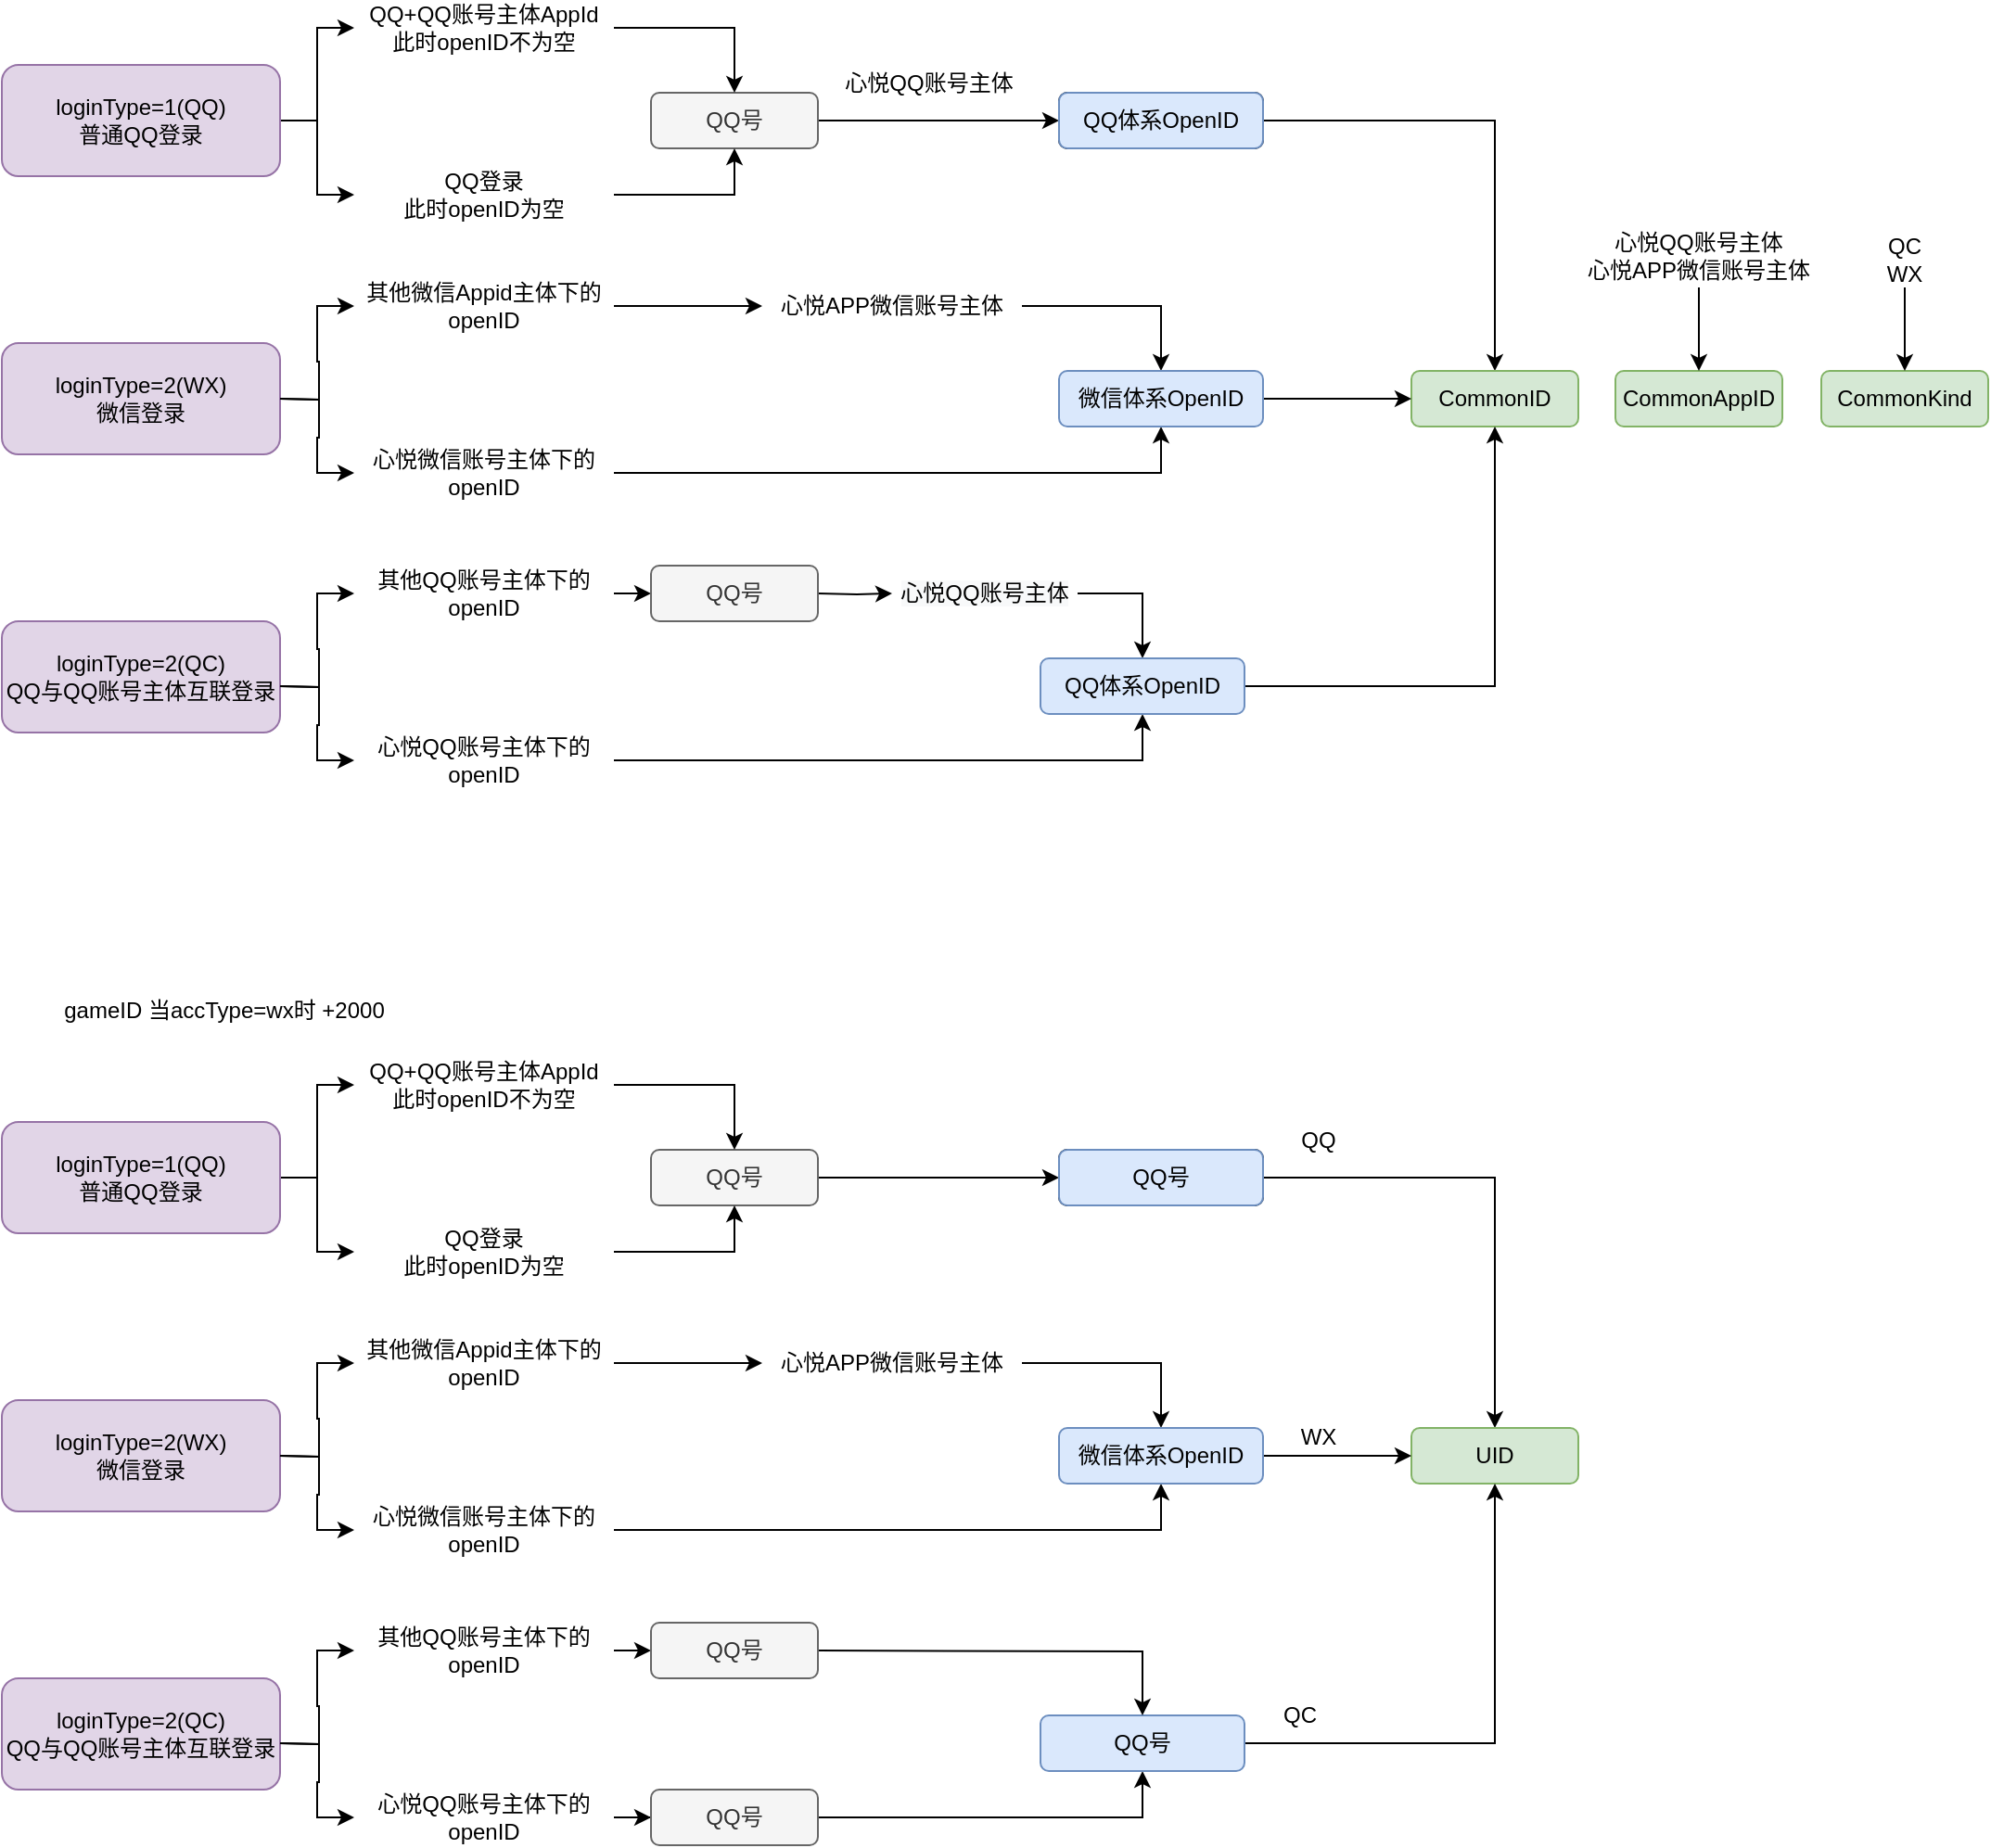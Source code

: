 <mxfile version="14.0.1" type="github">
  <diagram id="cE4s3qr2dzPUc8DZUsEM" name="第 1 页">
    <mxGraphModel dx="1422" dy="762" grid="1" gridSize="10" guides="1" tooltips="1" connect="1" arrows="1" fold="1" page="1" pageScale="1" pageWidth="827" pageHeight="1169" math="0" shadow="0">
      <root>
        <mxCell id="0" />
        <mxCell id="1" parent="0" />
        <mxCell id="cLgK5z_RN-ABzNowCWoc-12" style="edgeStyle=orthogonalEdgeStyle;rounded=0;orthogonalLoop=1;jettySize=auto;html=1;exitX=1;exitY=0.5;exitDx=0;exitDy=0;entryX=0;entryY=0.5;entryDx=0;entryDy=0;" edge="1" parent="1" source="cLgK5z_RN-ABzNowCWoc-1" target="cLgK5z_RN-ABzNowCWoc-5">
          <mxGeometry relative="1" as="geometry" />
        </mxCell>
        <mxCell id="cLgK5z_RN-ABzNowCWoc-13" style="edgeStyle=orthogonalEdgeStyle;rounded=0;orthogonalLoop=1;jettySize=auto;html=1;exitX=1;exitY=0.5;exitDx=0;exitDy=0;entryX=0;entryY=0.5;entryDx=0;entryDy=0;" edge="1" parent="1" source="cLgK5z_RN-ABzNowCWoc-1" target="cLgK5z_RN-ABzNowCWoc-6">
          <mxGeometry relative="1" as="geometry" />
        </mxCell>
        <mxCell id="cLgK5z_RN-ABzNowCWoc-1" value="loginType=1(QQ)&lt;br&gt;普通QQ登录" style="rounded=1;whiteSpace=wrap;html=1;fillColor=#e1d5e7;strokeColor=#9673a6;" vertex="1" parent="1">
          <mxGeometry x="70" y="120" width="150" height="60" as="geometry" />
        </mxCell>
        <mxCell id="cLgK5z_RN-ABzNowCWoc-2" value="loginType=2(WX)&lt;br&gt;微信登录" style="rounded=1;whiteSpace=wrap;html=1;fillColor=#e1d5e7;strokeColor=#9673a6;" vertex="1" parent="1">
          <mxGeometry x="70" y="270" width="150" height="60" as="geometry" />
        </mxCell>
        <mxCell id="cLgK5z_RN-ABzNowCWoc-3" value="loginType=2(QC)&lt;br&gt;QQ与QQ账号主体互联登录" style="rounded=1;whiteSpace=wrap;html=1;fillColor=#e1d5e7;strokeColor=#9673a6;" vertex="1" parent="1">
          <mxGeometry x="70" y="420" width="150" height="60" as="geometry" />
        </mxCell>
        <mxCell id="cLgK5z_RN-ABzNowCWoc-9" style="edgeStyle=orthogonalEdgeStyle;rounded=0;orthogonalLoop=1;jettySize=auto;html=1;exitX=1;exitY=0.5;exitDx=0;exitDy=0;" edge="1" parent="1" source="cLgK5z_RN-ABzNowCWoc-4" target="cLgK5z_RN-ABzNowCWoc-7">
          <mxGeometry relative="1" as="geometry">
            <Array as="points">
              <mxPoint x="600" y="150" />
              <mxPoint x="600" y="150" />
            </Array>
          </mxGeometry>
        </mxCell>
        <mxCell id="cLgK5z_RN-ABzNowCWoc-4" value="QQ号" style="rounded=1;whiteSpace=wrap;html=1;fillColor=#f5f5f5;strokeColor=#666666;fontColor=#333333;" vertex="1" parent="1">
          <mxGeometry x="420" y="135" width="90" height="30" as="geometry" />
        </mxCell>
        <mxCell id="cLgK5z_RN-ABzNowCWoc-14" style="edgeStyle=orthogonalEdgeStyle;rounded=0;orthogonalLoop=1;jettySize=auto;html=1;exitX=1;exitY=0.5;exitDx=0;exitDy=0;entryX=0.5;entryY=0;entryDx=0;entryDy=0;" edge="1" parent="1" source="cLgK5z_RN-ABzNowCWoc-5" target="cLgK5z_RN-ABzNowCWoc-4">
          <mxGeometry relative="1" as="geometry" />
        </mxCell>
        <mxCell id="cLgK5z_RN-ABzNowCWoc-5" value="QQ+QQ账号主体AppId&lt;br&gt;此时openID不为空" style="text;html=1;strokeColor=none;fillColor=none;align=center;verticalAlign=middle;whiteSpace=wrap;rounded=0;" vertex="1" parent="1">
          <mxGeometry x="260" y="90" width="140" height="20" as="geometry" />
        </mxCell>
        <mxCell id="cLgK5z_RN-ABzNowCWoc-15" style="edgeStyle=orthogonalEdgeStyle;rounded=0;orthogonalLoop=1;jettySize=auto;html=1;exitX=1;exitY=0.5;exitDx=0;exitDy=0;" edge="1" parent="1" source="cLgK5z_RN-ABzNowCWoc-6" target="cLgK5z_RN-ABzNowCWoc-4">
          <mxGeometry relative="1" as="geometry" />
        </mxCell>
        <mxCell id="cLgK5z_RN-ABzNowCWoc-6" value="QQ登录&lt;br&gt;此时openID为空" style="text;html=1;strokeColor=none;fillColor=none;align=center;verticalAlign=middle;whiteSpace=wrap;rounded=0;" vertex="1" parent="1">
          <mxGeometry x="260" y="180" width="140" height="20" as="geometry" />
        </mxCell>
        <mxCell id="cLgK5z_RN-ABzNowCWoc-18" style="edgeStyle=orthogonalEdgeStyle;rounded=0;orthogonalLoop=1;jettySize=auto;html=1;exitX=1;exitY=0.5;exitDx=0;exitDy=0;entryX=0.5;entryY=0;entryDx=0;entryDy=0;" edge="1" parent="1" source="cLgK5z_RN-ABzNowCWoc-7" target="cLgK5z_RN-ABzNowCWoc-16">
          <mxGeometry relative="1" as="geometry" />
        </mxCell>
        <mxCell id="cLgK5z_RN-ABzNowCWoc-7" value="QQ体系OpenID" style="rounded=1;whiteSpace=wrap;html=1;" vertex="1" parent="1">
          <mxGeometry x="640" y="135" width="110" height="30" as="geometry" />
        </mxCell>
        <mxCell id="cLgK5z_RN-ABzNowCWoc-10" value="心悦QQ账号主体" style="text;html=1;strokeColor=none;fillColor=none;align=center;verticalAlign=middle;whiteSpace=wrap;rounded=0;" vertex="1" parent="1">
          <mxGeometry x="520" y="120" width="100" height="20" as="geometry" />
        </mxCell>
        <mxCell id="cLgK5z_RN-ABzNowCWoc-16" value="CommonID" style="rounded=1;whiteSpace=wrap;html=1;fillColor=#d5e8d4;strokeColor=#82b366;" vertex="1" parent="1">
          <mxGeometry x="830" y="285" width="90" height="30" as="geometry" />
        </mxCell>
        <mxCell id="cLgK5z_RN-ABzNowCWoc-17" value="CommonAppID" style="rounded=1;whiteSpace=wrap;html=1;fillColor=#d5e8d4;strokeColor=#82b366;" vertex="1" parent="1">
          <mxGeometry x="940" y="285" width="90" height="30" as="geometry" />
        </mxCell>
        <mxCell id="cLgK5z_RN-ABzNowCWoc-19" value="CommonKind" style="rounded=1;whiteSpace=wrap;html=1;fillColor=#d5e8d4;strokeColor=#82b366;" vertex="1" parent="1">
          <mxGeometry x="1051" y="285" width="90" height="30" as="geometry" />
        </mxCell>
        <mxCell id="cLgK5z_RN-ABzNowCWoc-23" style="edgeStyle=orthogonalEdgeStyle;rounded=0;orthogonalLoop=1;jettySize=auto;html=1;exitX=1;exitY=0.5;exitDx=0;exitDy=0;entryX=0;entryY=0.5;entryDx=0;entryDy=0;" edge="1" parent="1" target="cLgK5z_RN-ABzNowCWoc-28">
          <mxGeometry relative="1" as="geometry">
            <mxPoint x="220" y="300" as="sourcePoint" />
          </mxGeometry>
        </mxCell>
        <mxCell id="cLgK5z_RN-ABzNowCWoc-24" style="edgeStyle=orthogonalEdgeStyle;rounded=0;orthogonalLoop=1;jettySize=auto;html=1;exitX=1;exitY=0.5;exitDx=0;exitDy=0;entryX=0;entryY=0.5;entryDx=0;entryDy=0;" edge="1" parent="1" target="cLgK5z_RN-ABzNowCWoc-30">
          <mxGeometry relative="1" as="geometry">
            <mxPoint x="220" y="300" as="sourcePoint" />
          </mxGeometry>
        </mxCell>
        <mxCell id="cLgK5z_RN-ABzNowCWoc-44" style="edgeStyle=orthogonalEdgeStyle;rounded=0;orthogonalLoop=1;jettySize=auto;html=1;exitX=1;exitY=0.5;exitDx=0;exitDy=0;entryX=0.5;entryY=0;entryDx=0;entryDy=0;" edge="1" parent="1" source="cLgK5z_RN-ABzNowCWoc-32" target="cLgK5z_RN-ABzNowCWoc-31">
          <mxGeometry relative="1" as="geometry">
            <Array as="points">
              <mxPoint x="695" y="250" />
            </Array>
          </mxGeometry>
        </mxCell>
        <mxCell id="cLgK5z_RN-ABzNowCWoc-28" value="其他微信Appid主体下的openID" style="text;html=1;strokeColor=none;fillColor=none;align=center;verticalAlign=middle;whiteSpace=wrap;rounded=0;" vertex="1" parent="1">
          <mxGeometry x="260" y="240" width="140" height="20" as="geometry" />
        </mxCell>
        <mxCell id="cLgK5z_RN-ABzNowCWoc-29" style="edgeStyle=orthogonalEdgeStyle;rounded=0;orthogonalLoop=1;jettySize=auto;html=1;exitX=1;exitY=0.5;exitDx=0;exitDy=0;entryX=0.5;entryY=1;entryDx=0;entryDy=0;" edge="1" parent="1" source="cLgK5z_RN-ABzNowCWoc-30" target="cLgK5z_RN-ABzNowCWoc-31">
          <mxGeometry relative="1" as="geometry">
            <mxPoint x="465" y="315" as="targetPoint" />
          </mxGeometry>
        </mxCell>
        <mxCell id="cLgK5z_RN-ABzNowCWoc-30" value="心悦微信账号主体下的openID" style="text;html=1;strokeColor=none;fillColor=none;align=center;verticalAlign=middle;whiteSpace=wrap;rounded=0;" vertex="1" parent="1">
          <mxGeometry x="260" y="330" width="140" height="20" as="geometry" />
        </mxCell>
        <mxCell id="cLgK5z_RN-ABzNowCWoc-33" style="edgeStyle=orthogonalEdgeStyle;rounded=0;orthogonalLoop=1;jettySize=auto;html=1;exitX=1;exitY=0.5;exitDx=0;exitDy=0;" edge="1" parent="1" source="cLgK5z_RN-ABzNowCWoc-31" target="cLgK5z_RN-ABzNowCWoc-16">
          <mxGeometry relative="1" as="geometry" />
        </mxCell>
        <mxCell id="cLgK5z_RN-ABzNowCWoc-31" value="微信体系OpenID" style="rounded=1;whiteSpace=wrap;html=1;fillColor=#dae8fc;strokeColor=#6c8ebf;" vertex="1" parent="1">
          <mxGeometry x="640" y="285" width="110" height="30" as="geometry" />
        </mxCell>
        <mxCell id="cLgK5z_RN-ABzNowCWoc-34" style="edgeStyle=orthogonalEdgeStyle;rounded=0;orthogonalLoop=1;jettySize=auto;html=1;exitX=1;exitY=0.5;exitDx=0;exitDy=0;entryX=0;entryY=0.5;entryDx=0;entryDy=0;" edge="1" parent="1" target="cLgK5z_RN-ABzNowCWoc-39">
          <mxGeometry relative="1" as="geometry">
            <mxPoint x="220" y="455" as="sourcePoint" />
          </mxGeometry>
        </mxCell>
        <mxCell id="cLgK5z_RN-ABzNowCWoc-35" style="edgeStyle=orthogonalEdgeStyle;rounded=0;orthogonalLoop=1;jettySize=auto;html=1;exitX=1;exitY=0.5;exitDx=0;exitDy=0;entryX=0;entryY=0.5;entryDx=0;entryDy=0;" edge="1" parent="1" target="cLgK5z_RN-ABzNowCWoc-41">
          <mxGeometry relative="1" as="geometry">
            <mxPoint x="220" y="455" as="sourcePoint" />
          </mxGeometry>
        </mxCell>
        <mxCell id="cLgK5z_RN-ABzNowCWoc-39" value="其他QQ账号主体下的&lt;br&gt;openID" style="text;html=1;strokeColor=none;fillColor=none;align=center;verticalAlign=middle;whiteSpace=wrap;rounded=0;" vertex="1" parent="1">
          <mxGeometry x="260" y="395" width="140" height="20" as="geometry" />
        </mxCell>
        <mxCell id="cLgK5z_RN-ABzNowCWoc-41" value="心悦QQ账号主体下的openID" style="text;html=1;strokeColor=none;fillColor=none;align=center;verticalAlign=middle;whiteSpace=wrap;rounded=0;" vertex="1" parent="1">
          <mxGeometry x="260" y="485" width="140" height="20" as="geometry" />
        </mxCell>
        <mxCell id="cLgK5z_RN-ABzNowCWoc-32" value="心悦APP微信账号主体" style="text;html=1;strokeColor=none;fillColor=none;align=center;verticalAlign=middle;whiteSpace=wrap;rounded=0;" vertex="1" parent="1">
          <mxGeometry x="480" y="240" width="140" height="20" as="geometry" />
        </mxCell>
        <mxCell id="cLgK5z_RN-ABzNowCWoc-45" style="edgeStyle=orthogonalEdgeStyle;rounded=0;orthogonalLoop=1;jettySize=auto;html=1;exitX=1;exitY=0.5;exitDx=0;exitDy=0;entryX=0;entryY=0.5;entryDx=0;entryDy=0;" edge="1" parent="1" source="cLgK5z_RN-ABzNowCWoc-28" target="cLgK5z_RN-ABzNowCWoc-32">
          <mxGeometry relative="1" as="geometry">
            <mxPoint x="400" y="250" as="sourcePoint" />
            <mxPoint x="695" y="285" as="targetPoint" />
            <Array as="points" />
          </mxGeometry>
        </mxCell>
        <mxCell id="cLgK5z_RN-ABzNowCWoc-46" style="edgeStyle=orthogonalEdgeStyle;rounded=0;orthogonalLoop=1;jettySize=auto;html=1;exitX=1;exitY=0.5;exitDx=0;exitDy=0;entryX=0.5;entryY=0;entryDx=0;entryDy=0;" edge="1" parent="1" source="cLgK5z_RN-ABzNowCWoc-52" target="cLgK5z_RN-ABzNowCWoc-48">
          <mxGeometry relative="1" as="geometry">
            <Array as="points">
              <mxPoint x="685" y="405" />
            </Array>
          </mxGeometry>
        </mxCell>
        <mxCell id="cLgK5z_RN-ABzNowCWoc-51" value="&lt;span style=&quot;color: rgba(0 , 0 , 0 , 0) ; font-family: monospace ; font-size: 0px ; background-color: rgb(248 , 249 , 250)&quot;&gt;%3CmxGraphModel%3E%3Croot%3E%3CmxCell%20id%3D%220%22%2F%3E%3CmxCell%20id%3D%221%22%20parent%3D%220%22%2F%3E%3CmxCell%20id%3D%222%22%20value%3D%22%E5%BF%83%E6%82%A6QQ%E8%B4%A6%E5%8F%B7%E4%B8%BB%E4%BD%93101484782%22%20style%3D%22text%3Bhtml%3D1%3BstrokeColor%3Dnone%3BfillColor%3Dnone%3Balign%3Dcenter%3BverticalAlign%3Dmiddle%3BwhiteSpace%3Dwrap%3Brounded%3D0%3B%22%20vertex%3D%221%22%20parent%3D%221%22%3E%3CmxGeometry%20x%3D%22520%22%20y%3D%22120%22%20width%3D%22100%22%20height%3D%2220%22%20as%3D%22geometry%22%2F%3E%3C%2FmxCell%3E%3C%2Froot%3E%3C%2FmxGraphModel%3E&lt;/span&gt;&lt;span style=&quot;color: rgba(0 , 0 , 0 , 0) ; font-family: monospace ; font-size: 0px ; background-color: rgb(248 , 249 , 250)&quot;&gt;%3CmxGraphModel%3E%3Croot%3E%3CmxCell%20id%3D%220%22%2F%3E%3CmxCell%20id%3D%221%22%20parent%3D%220%22%2F%3E%3CmxCell%20id%3D%222%22%20value%3D%22%E5%BF%83%E6%82%A6QQ%E8%B4%A6%E5%8F%B7%E4%B8%BB%E4%BD%93101484782%22%20style%3D%22text%3Bhtml%3D1%3BstrokeColor%3Dnone%3BfillColor%3Dnone%3Balign%3Dcenter%3BverticalAlign%3Dmiddle%3BwhiteSpace%3Dwrap%3Brounded%3D0%3B%22%20vertex%3D%221%22%20parent%3D%221%22%3E%3CmxGeometry%20x%3D%22520%22%20y%3D%22120%22%20width%3D%22100%22%20height%3D%2220%22%20as%3D%22geometry%22%2F%3E%3C%2FmxCell%3E%3C%2Froot%3E%3C%2FmxGraphModel%3E&lt;/span&gt;" style="edgeLabel;html=1;align=center;verticalAlign=middle;resizable=0;points=[];" vertex="1" connectable="0" parent="cLgK5z_RN-ABzNowCWoc-46">
          <mxGeometry x="-0.254" y="-1" relative="1" as="geometry">
            <mxPoint as="offset" />
          </mxGeometry>
        </mxCell>
        <mxCell id="cLgK5z_RN-ABzNowCWoc-47" style="edgeStyle=orthogonalEdgeStyle;rounded=0;orthogonalLoop=1;jettySize=auto;html=1;entryX=0.5;entryY=1;entryDx=0;entryDy=0;" edge="1" parent="1" target="cLgK5z_RN-ABzNowCWoc-48" source="cLgK5z_RN-ABzNowCWoc-41">
          <mxGeometry relative="1" as="geometry">
            <mxPoint x="430" y="490" as="sourcePoint" />
            <mxPoint x="455" y="470" as="targetPoint" />
          </mxGeometry>
        </mxCell>
        <mxCell id="cLgK5z_RN-ABzNowCWoc-56" style="edgeStyle=orthogonalEdgeStyle;rounded=0;orthogonalLoop=1;jettySize=auto;html=1;exitX=1;exitY=0.5;exitDx=0;exitDy=0;" edge="1" parent="1" source="cLgK5z_RN-ABzNowCWoc-48" target="cLgK5z_RN-ABzNowCWoc-16">
          <mxGeometry relative="1" as="geometry" />
        </mxCell>
        <mxCell id="cLgK5z_RN-ABzNowCWoc-48" value="QQ体系OpenID" style="rounded=1;whiteSpace=wrap;html=1;fillColor=#dae8fc;strokeColor=#6c8ebf;" vertex="1" parent="1">
          <mxGeometry x="630" y="440" width="110" height="30" as="geometry" />
        </mxCell>
        <mxCell id="cLgK5z_RN-ABzNowCWoc-50" style="edgeStyle=orthogonalEdgeStyle;rounded=0;orthogonalLoop=1;jettySize=auto;html=1;entryX=0;entryY=0.5;entryDx=0;entryDy=0;exitX=1;exitY=0.5;exitDx=0;exitDy=0;" edge="1" parent="1" source="cLgK5z_RN-ABzNowCWoc-39">
          <mxGeometry relative="1" as="geometry">
            <mxPoint x="430" y="410" as="sourcePoint" />
            <mxPoint x="420" y="405" as="targetPoint" />
            <Array as="points" />
          </mxGeometry>
        </mxCell>
        <mxCell id="cLgK5z_RN-ABzNowCWoc-52" value="&lt;span style=&quot;color: rgb(0 , 0 , 0) ; font-family: &amp;#34;helvetica&amp;#34; ; font-size: 12px ; font-style: normal ; font-weight: 400 ; letter-spacing: normal ; text-indent: 0px ; text-transform: none ; word-spacing: 0px ; background-color: rgb(248 , 249 , 250) ; display: inline ; float: none&quot;&gt;心悦QQ账号主体&lt;/span&gt;" style="text;whiteSpace=wrap;html=1;align=center;verticalAlign=middle;" vertex="1" parent="1">
          <mxGeometry x="550" y="395" width="100" height="20" as="geometry" />
        </mxCell>
        <mxCell id="cLgK5z_RN-ABzNowCWoc-53" style="edgeStyle=orthogonalEdgeStyle;rounded=0;orthogonalLoop=1;jettySize=auto;html=1;exitX=1;exitY=0.5;exitDx=0;exitDy=0;entryX=0;entryY=0.5;entryDx=0;entryDy=0;" edge="1" parent="1" target="cLgK5z_RN-ABzNowCWoc-52">
          <mxGeometry relative="1" as="geometry">
            <Array as="points" />
            <mxPoint x="510" y="405" as="sourcePoint" />
            <mxPoint x="685" y="440" as="targetPoint" />
          </mxGeometry>
        </mxCell>
        <mxCell id="cLgK5z_RN-ABzNowCWoc-54" value="&lt;span style=&quot;color: rgba(0 , 0 , 0 , 0) ; font-family: monospace ; font-size: 0px ; background-color: rgb(248 , 249 , 250)&quot;&gt;%3CmxGraphModel%3E%3Croot%3E%3CmxCell%20id%3D%220%22%2F%3E%3CmxCell%20id%3D%221%22%20parent%3D%220%22%2F%3E%3CmxCell%20id%3D%222%22%20value%3D%22%E5%BF%83%E6%82%A6QQ%E8%B4%A6%E5%8F%B7%E4%B8%BB%E4%BD%93101484782%22%20style%3D%22text%3Bhtml%3D1%3BstrokeColor%3Dnone%3BfillColor%3Dnone%3Balign%3Dcenter%3BverticalAlign%3Dmiddle%3BwhiteSpace%3Dwrap%3Brounded%3D0%3B%22%20vertex%3D%221%22%20parent%3D%221%22%3E%3CmxGeometry%20x%3D%22520%22%20y%3D%22120%22%20width%3D%22100%22%20height%3D%2220%22%20as%3D%22geometry%22%2F%3E%3C%2FmxCell%3E%3C%2Froot%3E%3C%2FmxGraphModel%3E&lt;/span&gt;&lt;span style=&quot;color: rgba(0 , 0 , 0 , 0) ; font-family: monospace ; font-size: 0px ; background-color: rgb(248 , 249 , 250)&quot;&gt;%3CmxGraphModel%3E%3Croot%3E%3CmxCell%20id%3D%220%22%2F%3E%3CmxCell%20id%3D%221%22%20parent%3D%220%22%2F%3E%3CmxCell%20id%3D%222%22%20value%3D%22%E5%BF%83%E6%82%A6QQ%E8%B4%A6%E5%8F%B7%E4%B8%BB%E4%BD%93101484782%22%20style%3D%22text%3Bhtml%3D1%3BstrokeColor%3Dnone%3BfillColor%3Dnone%3Balign%3Dcenter%3BverticalAlign%3Dmiddle%3BwhiteSpace%3Dwrap%3Brounded%3D0%3B%22%20vertex%3D%221%22%20parent%3D%221%22%3E%3CmxGeometry%20x%3D%22520%22%20y%3D%22120%22%20width%3D%22100%22%20height%3D%2220%22%20as%3D%22geometry%22%2F%3E%3C%2FmxCell%3E%3C%2Froot%3E%3C%2FmxGraphModel%3E&lt;/span&gt;" style="edgeLabel;html=1;align=center;verticalAlign=middle;resizable=0;points=[];" vertex="1" connectable="0" parent="cLgK5z_RN-ABzNowCWoc-53">
          <mxGeometry x="-0.254" y="-1" relative="1" as="geometry">
            <mxPoint as="offset" />
          </mxGeometry>
        </mxCell>
        <mxCell id="cLgK5z_RN-ABzNowCWoc-55" value="QQ号" style="rounded=1;whiteSpace=wrap;html=1;fillColor=#f5f5f5;strokeColor=#666666;fontColor=#333333;" vertex="1" parent="1">
          <mxGeometry x="420" y="390" width="90" height="30" as="geometry" />
        </mxCell>
        <mxCell id="cLgK5z_RN-ABzNowCWoc-59" style="edgeStyle=orthogonalEdgeStyle;rounded=0;orthogonalLoop=1;jettySize=auto;html=1;exitX=0.5;exitY=1;exitDx=0;exitDy=0;entryX=0.5;entryY=0;entryDx=0;entryDy=0;" edge="1" parent="1" source="cLgK5z_RN-ABzNowCWoc-57" target="cLgK5z_RN-ABzNowCWoc-17">
          <mxGeometry relative="1" as="geometry" />
        </mxCell>
        <mxCell id="cLgK5z_RN-ABzNowCWoc-57" value="心悦QQ账号主体&lt;br&gt;心悦APP微信账号主体" style="text;html=1;strokeColor=none;fillColor=none;align=center;verticalAlign=middle;whiteSpace=wrap;rounded=0;" vertex="1" parent="1">
          <mxGeometry x="915" y="205" width="140" height="35" as="geometry" />
        </mxCell>
        <mxCell id="cLgK5z_RN-ABzNowCWoc-60" style="edgeStyle=orthogonalEdgeStyle;rounded=0;orthogonalLoop=1;jettySize=auto;html=1;exitX=0.5;exitY=1;exitDx=0;exitDy=0;" edge="1" parent="1" source="cLgK5z_RN-ABzNowCWoc-58" target="cLgK5z_RN-ABzNowCWoc-19">
          <mxGeometry relative="1" as="geometry" />
        </mxCell>
        <mxCell id="cLgK5z_RN-ABzNowCWoc-58" value="QC&lt;br&gt;WX" style="text;html=1;strokeColor=none;fillColor=none;align=center;verticalAlign=middle;whiteSpace=wrap;rounded=0;" vertex="1" parent="1">
          <mxGeometry x="1064" y="210" width="64" height="30" as="geometry" />
        </mxCell>
        <mxCell id="cLgK5z_RN-ABzNowCWoc-61" value="QQ体系OpenID" style="rounded=1;whiteSpace=wrap;html=1;fillColor=#dae8fc;strokeColor=#6c8ebf;" vertex="1" parent="1">
          <mxGeometry x="640" y="135" width="110" height="30" as="geometry" />
        </mxCell>
        <mxCell id="cLgK5z_RN-ABzNowCWoc-64" value="gameID 当accType=wx时 +2000&lt;br&gt;" style="text;html=1;strokeColor=none;fillColor=none;align=center;verticalAlign=middle;whiteSpace=wrap;rounded=0;" vertex="1" parent="1">
          <mxGeometry x="90" y="620" width="200" height="20" as="geometry" />
        </mxCell>
        <mxCell id="cLgK5z_RN-ABzNowCWoc-65" style="edgeStyle=orthogonalEdgeStyle;rounded=0;orthogonalLoop=1;jettySize=auto;html=1;exitX=1;exitY=0.5;exitDx=0;exitDy=0;entryX=0;entryY=0.5;entryDx=0;entryDy=0;" edge="1" parent="1" source="cLgK5z_RN-ABzNowCWoc-67" target="cLgK5z_RN-ABzNowCWoc-73">
          <mxGeometry relative="1" as="geometry" />
        </mxCell>
        <mxCell id="cLgK5z_RN-ABzNowCWoc-66" style="edgeStyle=orthogonalEdgeStyle;rounded=0;orthogonalLoop=1;jettySize=auto;html=1;exitX=1;exitY=0.5;exitDx=0;exitDy=0;entryX=0;entryY=0.5;entryDx=0;entryDy=0;" edge="1" parent="1" source="cLgK5z_RN-ABzNowCWoc-67" target="cLgK5z_RN-ABzNowCWoc-75">
          <mxGeometry relative="1" as="geometry" />
        </mxCell>
        <mxCell id="cLgK5z_RN-ABzNowCWoc-67" value="loginType=1(QQ)&lt;br&gt;普通QQ登录" style="rounded=1;whiteSpace=wrap;html=1;fillColor=#e1d5e7;strokeColor=#9673a6;" vertex="1" parent="1">
          <mxGeometry x="70" y="690" width="150" height="60" as="geometry" />
        </mxCell>
        <mxCell id="cLgK5z_RN-ABzNowCWoc-68" value="loginType=2(WX)&lt;br&gt;微信登录" style="rounded=1;whiteSpace=wrap;html=1;fillColor=#e1d5e7;strokeColor=#9673a6;" vertex="1" parent="1">
          <mxGeometry x="70" y="840" width="150" height="60" as="geometry" />
        </mxCell>
        <mxCell id="cLgK5z_RN-ABzNowCWoc-69" value="loginType=2(QC)&lt;br&gt;QQ与QQ账号主体互联登录" style="rounded=1;whiteSpace=wrap;html=1;fillColor=#e1d5e7;strokeColor=#9673a6;" vertex="1" parent="1">
          <mxGeometry x="70" y="990" width="150" height="60" as="geometry" />
        </mxCell>
        <mxCell id="cLgK5z_RN-ABzNowCWoc-70" style="edgeStyle=orthogonalEdgeStyle;rounded=0;orthogonalLoop=1;jettySize=auto;html=1;exitX=1;exitY=0.5;exitDx=0;exitDy=0;" edge="1" parent="1" source="cLgK5z_RN-ABzNowCWoc-71" target="cLgK5z_RN-ABzNowCWoc-77">
          <mxGeometry relative="1" as="geometry">
            <Array as="points">
              <mxPoint x="600" y="720" />
              <mxPoint x="600" y="720" />
            </Array>
          </mxGeometry>
        </mxCell>
        <mxCell id="cLgK5z_RN-ABzNowCWoc-71" value="QQ号" style="rounded=1;whiteSpace=wrap;html=1;fillColor=#f5f5f5;strokeColor=#666666;fontColor=#333333;" vertex="1" parent="1">
          <mxGeometry x="420" y="705" width="90" height="30" as="geometry" />
        </mxCell>
        <mxCell id="cLgK5z_RN-ABzNowCWoc-72" style="edgeStyle=orthogonalEdgeStyle;rounded=0;orthogonalLoop=1;jettySize=auto;html=1;exitX=1;exitY=0.5;exitDx=0;exitDy=0;entryX=0.5;entryY=0;entryDx=0;entryDy=0;" edge="1" parent="1" source="cLgK5z_RN-ABzNowCWoc-73" target="cLgK5z_RN-ABzNowCWoc-71">
          <mxGeometry relative="1" as="geometry" />
        </mxCell>
        <mxCell id="cLgK5z_RN-ABzNowCWoc-73" value="QQ+QQ账号主体AppId&lt;br&gt;此时openID不为空" style="text;html=1;strokeColor=none;fillColor=none;align=center;verticalAlign=middle;whiteSpace=wrap;rounded=0;" vertex="1" parent="1">
          <mxGeometry x="260" y="660" width="140" height="20" as="geometry" />
        </mxCell>
        <mxCell id="cLgK5z_RN-ABzNowCWoc-74" style="edgeStyle=orthogonalEdgeStyle;rounded=0;orthogonalLoop=1;jettySize=auto;html=1;exitX=1;exitY=0.5;exitDx=0;exitDy=0;" edge="1" parent="1" source="cLgK5z_RN-ABzNowCWoc-75" target="cLgK5z_RN-ABzNowCWoc-71">
          <mxGeometry relative="1" as="geometry" />
        </mxCell>
        <mxCell id="cLgK5z_RN-ABzNowCWoc-75" value="QQ登录&lt;br&gt;此时openID为空" style="text;html=1;strokeColor=none;fillColor=none;align=center;verticalAlign=middle;whiteSpace=wrap;rounded=0;" vertex="1" parent="1">
          <mxGeometry x="260" y="750" width="140" height="20" as="geometry" />
        </mxCell>
        <mxCell id="cLgK5z_RN-ABzNowCWoc-76" style="edgeStyle=orthogonalEdgeStyle;rounded=0;orthogonalLoop=1;jettySize=auto;html=1;exitX=1;exitY=0.5;exitDx=0;exitDy=0;entryX=0.5;entryY=0;entryDx=0;entryDy=0;" edge="1" parent="1" source="cLgK5z_RN-ABzNowCWoc-77" target="cLgK5z_RN-ABzNowCWoc-79">
          <mxGeometry relative="1" as="geometry" />
        </mxCell>
        <mxCell id="cLgK5z_RN-ABzNowCWoc-77" value="QQ体系OpenID" style="rounded=1;whiteSpace=wrap;html=1;" vertex="1" parent="1">
          <mxGeometry x="640" y="705" width="110" height="30" as="geometry" />
        </mxCell>
        <mxCell id="cLgK5z_RN-ABzNowCWoc-79" value="UID" style="rounded=1;whiteSpace=wrap;html=1;fillColor=#d5e8d4;strokeColor=#82b366;" vertex="1" parent="1">
          <mxGeometry x="830" y="855" width="90" height="30" as="geometry" />
        </mxCell>
        <mxCell id="cLgK5z_RN-ABzNowCWoc-82" style="edgeStyle=orthogonalEdgeStyle;rounded=0;orthogonalLoop=1;jettySize=auto;html=1;exitX=1;exitY=0.5;exitDx=0;exitDy=0;entryX=0;entryY=0.5;entryDx=0;entryDy=0;" edge="1" parent="1" target="cLgK5z_RN-ABzNowCWoc-85">
          <mxGeometry relative="1" as="geometry">
            <mxPoint x="220" y="870" as="sourcePoint" />
          </mxGeometry>
        </mxCell>
        <mxCell id="cLgK5z_RN-ABzNowCWoc-83" style="edgeStyle=orthogonalEdgeStyle;rounded=0;orthogonalLoop=1;jettySize=auto;html=1;exitX=1;exitY=0.5;exitDx=0;exitDy=0;entryX=0;entryY=0.5;entryDx=0;entryDy=0;" edge="1" parent="1" target="cLgK5z_RN-ABzNowCWoc-87">
          <mxGeometry relative="1" as="geometry">
            <mxPoint x="220" y="870" as="sourcePoint" />
          </mxGeometry>
        </mxCell>
        <mxCell id="cLgK5z_RN-ABzNowCWoc-84" style="edgeStyle=orthogonalEdgeStyle;rounded=0;orthogonalLoop=1;jettySize=auto;html=1;exitX=1;exitY=0.5;exitDx=0;exitDy=0;entryX=0.5;entryY=0;entryDx=0;entryDy=0;" edge="1" parent="1" source="cLgK5z_RN-ABzNowCWoc-94" target="cLgK5z_RN-ABzNowCWoc-89">
          <mxGeometry relative="1" as="geometry">
            <Array as="points">
              <mxPoint x="695" y="820" />
            </Array>
          </mxGeometry>
        </mxCell>
        <mxCell id="cLgK5z_RN-ABzNowCWoc-85" value="其他微信Appid主体下的openID" style="text;html=1;strokeColor=none;fillColor=none;align=center;verticalAlign=middle;whiteSpace=wrap;rounded=0;" vertex="1" parent="1">
          <mxGeometry x="260" y="810" width="140" height="20" as="geometry" />
        </mxCell>
        <mxCell id="cLgK5z_RN-ABzNowCWoc-86" style="edgeStyle=orthogonalEdgeStyle;rounded=0;orthogonalLoop=1;jettySize=auto;html=1;exitX=1;exitY=0.5;exitDx=0;exitDy=0;entryX=0.5;entryY=1;entryDx=0;entryDy=0;" edge="1" parent="1" source="cLgK5z_RN-ABzNowCWoc-87" target="cLgK5z_RN-ABzNowCWoc-89">
          <mxGeometry relative="1" as="geometry">
            <mxPoint x="465" y="885" as="targetPoint" />
          </mxGeometry>
        </mxCell>
        <mxCell id="cLgK5z_RN-ABzNowCWoc-87" value="心悦微信账号主体下的openID" style="text;html=1;strokeColor=none;fillColor=none;align=center;verticalAlign=middle;whiteSpace=wrap;rounded=0;" vertex="1" parent="1">
          <mxGeometry x="260" y="900" width="140" height="20" as="geometry" />
        </mxCell>
        <mxCell id="cLgK5z_RN-ABzNowCWoc-88" style="edgeStyle=orthogonalEdgeStyle;rounded=0;orthogonalLoop=1;jettySize=auto;html=1;exitX=1;exitY=0.5;exitDx=0;exitDy=0;" edge="1" parent="1" source="cLgK5z_RN-ABzNowCWoc-89" target="cLgK5z_RN-ABzNowCWoc-79">
          <mxGeometry relative="1" as="geometry" />
        </mxCell>
        <mxCell id="cLgK5z_RN-ABzNowCWoc-89" value="微信体系OpenID" style="rounded=1;whiteSpace=wrap;html=1;fillColor=#dae8fc;strokeColor=#6c8ebf;" vertex="1" parent="1">
          <mxGeometry x="640" y="855" width="110" height="30" as="geometry" />
        </mxCell>
        <mxCell id="cLgK5z_RN-ABzNowCWoc-90" style="edgeStyle=orthogonalEdgeStyle;rounded=0;orthogonalLoop=1;jettySize=auto;html=1;exitX=1;exitY=0.5;exitDx=0;exitDy=0;entryX=0;entryY=0.5;entryDx=0;entryDy=0;" edge="1" parent="1" target="cLgK5z_RN-ABzNowCWoc-92">
          <mxGeometry relative="1" as="geometry">
            <mxPoint x="220" y="1025" as="sourcePoint" />
          </mxGeometry>
        </mxCell>
        <mxCell id="cLgK5z_RN-ABzNowCWoc-91" style="edgeStyle=orthogonalEdgeStyle;rounded=0;orthogonalLoop=1;jettySize=auto;html=1;exitX=1;exitY=0.5;exitDx=0;exitDy=0;entryX=0;entryY=0.5;entryDx=0;entryDy=0;" edge="1" parent="1" target="cLgK5z_RN-ABzNowCWoc-93">
          <mxGeometry relative="1" as="geometry">
            <mxPoint x="220" y="1025" as="sourcePoint" />
          </mxGeometry>
        </mxCell>
        <mxCell id="cLgK5z_RN-ABzNowCWoc-92" value="其他QQ账号主体下的&lt;br&gt;openID" style="text;html=1;strokeColor=none;fillColor=none;align=center;verticalAlign=middle;whiteSpace=wrap;rounded=0;" vertex="1" parent="1">
          <mxGeometry x="260" y="965" width="140" height="20" as="geometry" />
        </mxCell>
        <mxCell id="cLgK5z_RN-ABzNowCWoc-113" style="edgeStyle=orthogonalEdgeStyle;rounded=0;orthogonalLoop=1;jettySize=auto;html=1;exitX=1;exitY=0.5;exitDx=0;exitDy=0;" edge="1" parent="1" source="cLgK5z_RN-ABzNowCWoc-93" target="cLgK5z_RN-ABzNowCWoc-111">
          <mxGeometry relative="1" as="geometry" />
        </mxCell>
        <mxCell id="cLgK5z_RN-ABzNowCWoc-93" value="心悦QQ账号主体下的openID" style="text;html=1;strokeColor=none;fillColor=none;align=center;verticalAlign=middle;whiteSpace=wrap;rounded=0;" vertex="1" parent="1">
          <mxGeometry x="260" y="1055" width="140" height="20" as="geometry" />
        </mxCell>
        <mxCell id="cLgK5z_RN-ABzNowCWoc-94" value="心悦APP微信账号主体" style="text;html=1;strokeColor=none;fillColor=none;align=center;verticalAlign=middle;whiteSpace=wrap;rounded=0;" vertex="1" parent="1">
          <mxGeometry x="480" y="810" width="140" height="20" as="geometry" />
        </mxCell>
        <mxCell id="cLgK5z_RN-ABzNowCWoc-95" style="edgeStyle=orthogonalEdgeStyle;rounded=0;orthogonalLoop=1;jettySize=auto;html=1;exitX=1;exitY=0.5;exitDx=0;exitDy=0;entryX=0;entryY=0.5;entryDx=0;entryDy=0;" edge="1" parent="1" source="cLgK5z_RN-ABzNowCWoc-85" target="cLgK5z_RN-ABzNowCWoc-94">
          <mxGeometry relative="1" as="geometry">
            <mxPoint x="400" y="820" as="sourcePoint" />
            <mxPoint x="695" y="855" as="targetPoint" />
            <Array as="points" />
          </mxGeometry>
        </mxCell>
        <mxCell id="cLgK5z_RN-ABzNowCWoc-98" style="edgeStyle=orthogonalEdgeStyle;rounded=0;orthogonalLoop=1;jettySize=auto;html=1;entryX=0.5;entryY=1;entryDx=0;entryDy=0;" edge="1" parent="1" source="cLgK5z_RN-ABzNowCWoc-111" target="cLgK5z_RN-ABzNowCWoc-100">
          <mxGeometry relative="1" as="geometry">
            <mxPoint x="430" y="1060" as="sourcePoint" />
            <mxPoint x="455" y="1040" as="targetPoint" />
          </mxGeometry>
        </mxCell>
        <mxCell id="cLgK5z_RN-ABzNowCWoc-99" style="edgeStyle=orthogonalEdgeStyle;rounded=0;orthogonalLoop=1;jettySize=auto;html=1;exitX=1;exitY=0.5;exitDx=0;exitDy=0;" edge="1" parent="1" source="cLgK5z_RN-ABzNowCWoc-100" target="cLgK5z_RN-ABzNowCWoc-79">
          <mxGeometry relative="1" as="geometry" />
        </mxCell>
        <mxCell id="cLgK5z_RN-ABzNowCWoc-100" value="QQ号" style="rounded=1;whiteSpace=wrap;html=1;fillColor=#dae8fc;strokeColor=#6c8ebf;" vertex="1" parent="1">
          <mxGeometry x="630" y="1010" width="110" height="30" as="geometry" />
        </mxCell>
        <mxCell id="cLgK5z_RN-ABzNowCWoc-101" style="edgeStyle=orthogonalEdgeStyle;rounded=0;orthogonalLoop=1;jettySize=auto;html=1;entryX=0;entryY=0.5;entryDx=0;entryDy=0;exitX=1;exitY=0.5;exitDx=0;exitDy=0;" edge="1" parent="1" source="cLgK5z_RN-ABzNowCWoc-92">
          <mxGeometry relative="1" as="geometry">
            <mxPoint x="430" y="980" as="sourcePoint" />
            <mxPoint x="420" y="975" as="targetPoint" />
            <Array as="points" />
          </mxGeometry>
        </mxCell>
        <mxCell id="cLgK5z_RN-ABzNowCWoc-103" style="edgeStyle=orthogonalEdgeStyle;rounded=0;orthogonalLoop=1;jettySize=auto;html=1;exitX=1;exitY=0.5;exitDx=0;exitDy=0;" edge="1" parent="1" target="cLgK5z_RN-ABzNowCWoc-100">
          <mxGeometry relative="1" as="geometry">
            <Array as="points" />
            <mxPoint x="510" y="975" as="sourcePoint" />
            <mxPoint x="550" y="975" as="targetPoint" />
          </mxGeometry>
        </mxCell>
        <mxCell id="cLgK5z_RN-ABzNowCWoc-104" value="&lt;span style=&quot;color: rgba(0 , 0 , 0 , 0) ; font-family: monospace ; font-size: 0px ; background-color: rgb(248 , 249 , 250)&quot;&gt;%3CmxGraphModel%3E%3Croot%3E%3CmxCell%20id%3D%220%22%2F%3E%3CmxCell%20id%3D%221%22%20parent%3D%220%22%2F%3E%3CmxCell%20id%3D%222%22%20value%3D%22%E5%BF%83%E6%82%A6QQ%E8%B4%A6%E5%8F%B7%E4%B8%BB%E4%BD%93101484782%22%20style%3D%22text%3Bhtml%3D1%3BstrokeColor%3Dnone%3BfillColor%3Dnone%3Balign%3Dcenter%3BverticalAlign%3Dmiddle%3BwhiteSpace%3Dwrap%3Brounded%3D0%3B%22%20vertex%3D%221%22%20parent%3D%221%22%3E%3CmxGeometry%20x%3D%22520%22%20y%3D%22120%22%20width%3D%22100%22%20height%3D%2220%22%20as%3D%22geometry%22%2F%3E%3C%2FmxCell%3E%3C%2Froot%3E%3C%2FmxGraphModel%3E&lt;/span&gt;&lt;span style=&quot;color: rgba(0 , 0 , 0 , 0) ; font-family: monospace ; font-size: 0px ; background-color: rgb(248 , 249 , 250)&quot;&gt;%3CmxGraphModel%3E%3Croot%3E%3CmxCell%20id%3D%220%22%2F%3E%3CmxCell%20id%3D%221%22%20parent%3D%220%22%2F%3E%3CmxCell%20id%3D%222%22%20value%3D%22%E5%BF%83%E6%82%A6QQ%E8%B4%A6%E5%8F%B7%E4%B8%BB%E4%BD%93101484782%22%20style%3D%22text%3Bhtml%3D1%3BstrokeColor%3Dnone%3BfillColor%3Dnone%3Balign%3Dcenter%3BverticalAlign%3Dmiddle%3BwhiteSpace%3Dwrap%3Brounded%3D0%3B%22%20vertex%3D%221%22%20parent%3D%221%22%3E%3CmxGeometry%20x%3D%22520%22%20y%3D%22120%22%20width%3D%22100%22%20height%3D%2220%22%20as%3D%22geometry%22%2F%3E%3C%2FmxCell%3E%3C%2Froot%3E%3C%2FmxGraphModel%3E&lt;/span&gt;" style="edgeLabel;html=1;align=center;verticalAlign=middle;resizable=0;points=[];" vertex="1" connectable="0" parent="cLgK5z_RN-ABzNowCWoc-103">
          <mxGeometry x="-0.254" y="-1" relative="1" as="geometry">
            <mxPoint as="offset" />
          </mxGeometry>
        </mxCell>
        <mxCell id="cLgK5z_RN-ABzNowCWoc-105" value="QQ号" style="rounded=1;whiteSpace=wrap;html=1;fillColor=#f5f5f5;strokeColor=#666666;fontColor=#333333;" vertex="1" parent="1">
          <mxGeometry x="420" y="960" width="90" height="30" as="geometry" />
        </mxCell>
        <mxCell id="cLgK5z_RN-ABzNowCWoc-110" value="QQ号" style="rounded=1;whiteSpace=wrap;html=1;fillColor=#dae8fc;strokeColor=#6c8ebf;" vertex="1" parent="1">
          <mxGeometry x="640" y="705" width="110" height="30" as="geometry" />
        </mxCell>
        <mxCell id="cLgK5z_RN-ABzNowCWoc-111" value="QQ号" style="rounded=1;whiteSpace=wrap;html=1;fillColor=#f5f5f5;strokeColor=#666666;fontColor=#333333;" vertex="1" parent="1">
          <mxGeometry x="420" y="1050" width="90" height="30" as="geometry" />
        </mxCell>
        <mxCell id="cLgK5z_RN-ABzNowCWoc-114" value="QQ" style="text;html=1;strokeColor=none;fillColor=none;align=center;verticalAlign=middle;whiteSpace=wrap;rounded=0;" vertex="1" parent="1">
          <mxGeometry x="760" y="690" width="40" height="20" as="geometry" />
        </mxCell>
        <mxCell id="cLgK5z_RN-ABzNowCWoc-115" value="WX" style="text;html=1;strokeColor=none;fillColor=none;align=center;verticalAlign=middle;whiteSpace=wrap;rounded=0;" vertex="1" parent="1">
          <mxGeometry x="760" y="850" width="40" height="20" as="geometry" />
        </mxCell>
        <mxCell id="cLgK5z_RN-ABzNowCWoc-116" value="QC" style="text;html=1;strokeColor=none;fillColor=none;align=center;verticalAlign=middle;whiteSpace=wrap;rounded=0;" vertex="1" parent="1">
          <mxGeometry x="750" y="1000" width="40" height="20" as="geometry" />
        </mxCell>
      </root>
    </mxGraphModel>
  </diagram>
</mxfile>
